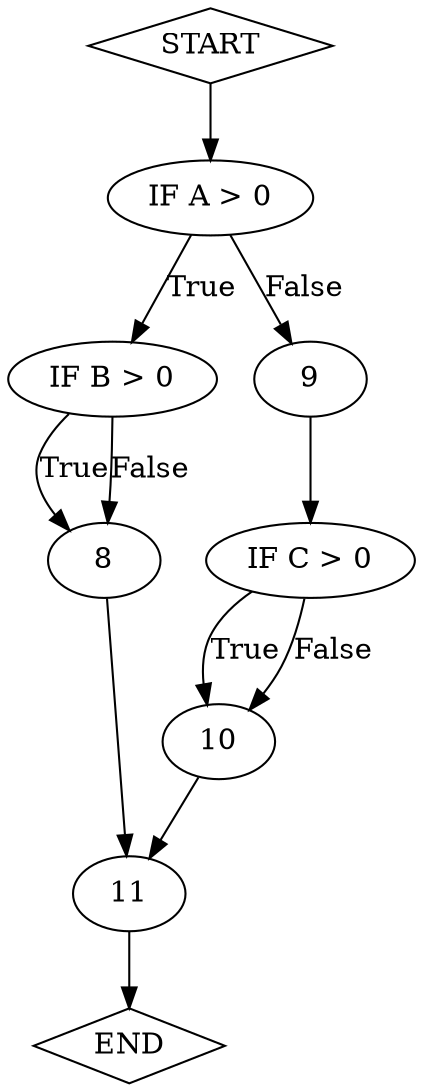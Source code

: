 digraph "if_nested_both_branch_test_file.COB" {
	node [shape=diamond]
	7 [label=START]
	node [shape=ellipse]
	0 [label="IF A > 0"]
	node [shape=ellipse]
	1 [label="IF B > 0"]
	8 [label=8]
	9 [label=9]
	node [shape=ellipse]
	4 [label="IF C > 0"]
	10 [label=10]
	11 [label=11]
	node [shape=diamond]
	12 [label=END]
	7 -> 0
	0 -> 1 [label=True]
	0 -> 9 [label=False]
	1 -> 8 [label=True]
	1 -> 8 [label=False]
	8 -> 11
	9 -> 4
	4 -> 10 [label=True]
	4 -> 10 [label=False]
	10 -> 11
	11 -> 12
}
